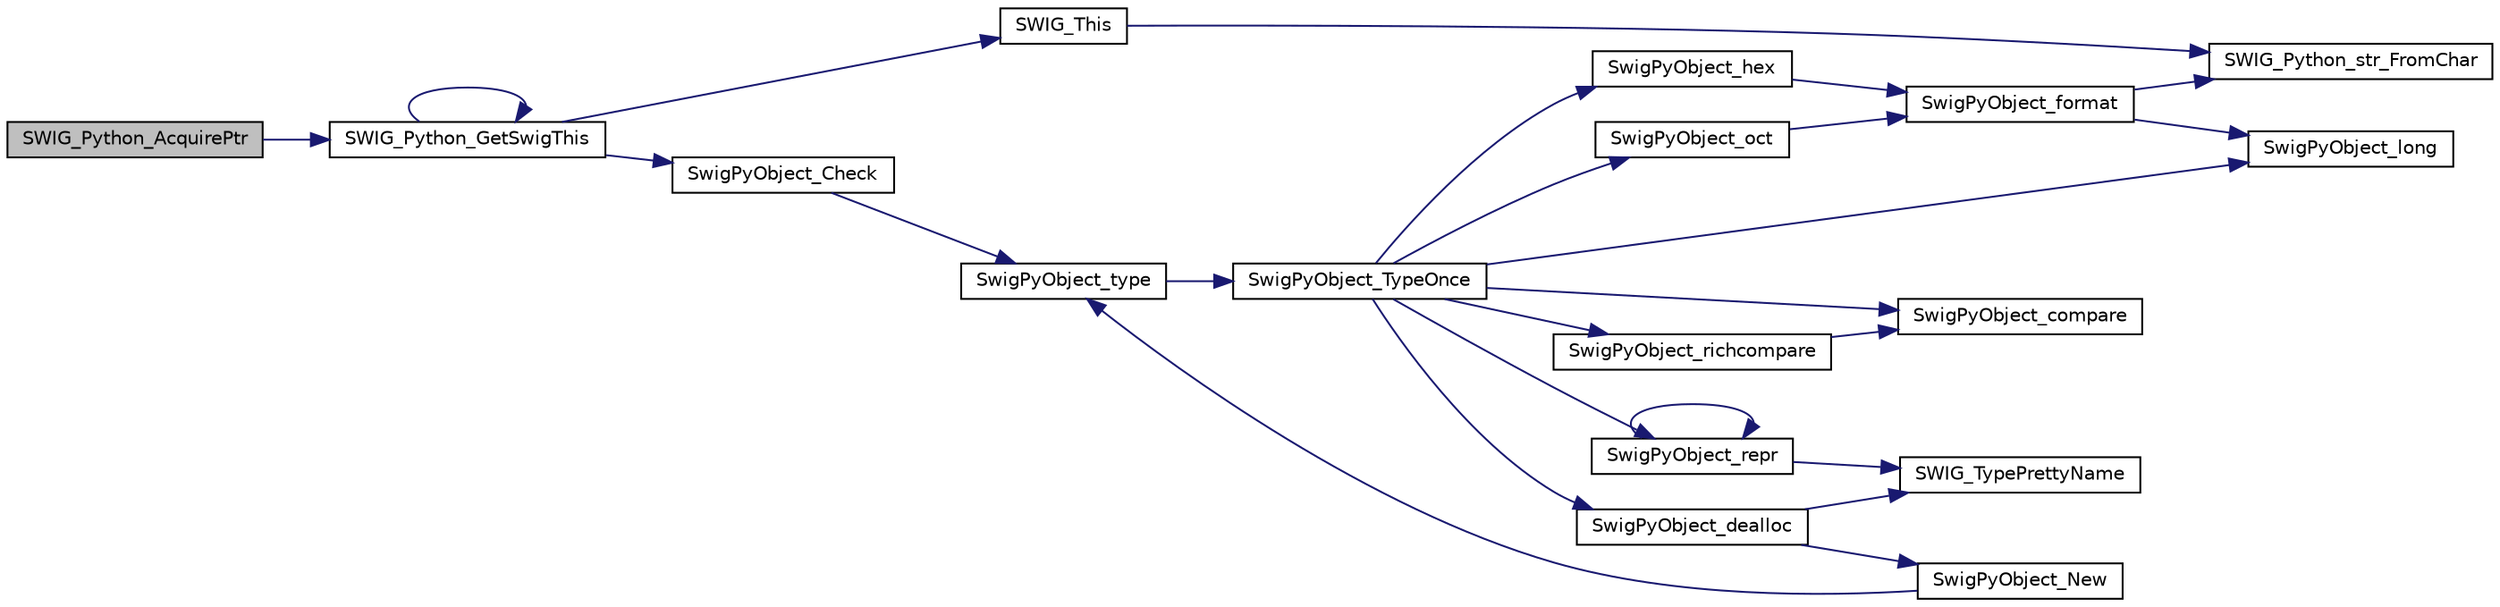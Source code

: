 digraph "SWIG_Python_AcquirePtr"
{
 // LATEX_PDF_SIZE
  edge [fontname="Helvetica",fontsize="10",labelfontname="Helvetica",labelfontsize="10"];
  node [fontname="Helvetica",fontsize="10",shape=record];
  rankdir="LR";
  Node1 [label="SWIG_Python_AcquirePtr",height=0.2,width=0.4,color="black", fillcolor="grey75", style="filled", fontcolor="black",tooltip=" "];
  Node1 -> Node2 [color="midnightblue",fontsize="10",style="solid",fontname="Helvetica"];
  Node2 [label="SWIG_Python_GetSwigThis",height=0.2,width=0.4,color="black", fillcolor="white", style="filled",URL="$de/d48/swig__runtime_8h.html#ad0f863f0634d92d40cbc7dab4bba2f9b",tooltip=" "];
  Node2 -> Node2 [color="midnightblue",fontsize="10",style="solid",fontname="Helvetica"];
  Node2 -> Node3 [color="midnightblue",fontsize="10",style="solid",fontname="Helvetica"];
  Node3 [label="SWIG_This",height=0.2,width=0.4,color="black", fillcolor="white", style="filled",URL="$de/d48/swig__runtime_8h.html#ac3a66f5e4a274b17e1f7f5180250d1c8",tooltip=" "];
  Node3 -> Node4 [color="midnightblue",fontsize="10",style="solid",fontname="Helvetica"];
  Node4 [label="SWIG_Python_str_FromChar",height=0.2,width=0.4,color="black", fillcolor="white", style="filled",URL="$de/d48/swig__runtime_8h.html#ada53ff51e4581c1caf6bf62482216fb4",tooltip=" "];
  Node2 -> Node5 [color="midnightblue",fontsize="10",style="solid",fontname="Helvetica"];
  Node5 [label="SwigPyObject_Check",height=0.2,width=0.4,color="black", fillcolor="white", style="filled",URL="$de/d48/swig__runtime_8h.html#a918ad69f91e617193f190aed101c3cc4",tooltip=" "];
  Node5 -> Node6 [color="midnightblue",fontsize="10",style="solid",fontname="Helvetica"];
  Node6 [label="SwigPyObject_type",height=0.2,width=0.4,color="black", fillcolor="white", style="filled",URL="$de/d48/swig__runtime_8h.html#ae8dc28636254904148bf0ecbaa84559d",tooltip=" "];
  Node6 -> Node7 [color="midnightblue",fontsize="10",style="solid",fontname="Helvetica"];
  Node7 [label="SwigPyObject_TypeOnce",height=0.2,width=0.4,color="black", fillcolor="white", style="filled",URL="$de/d48/swig__runtime_8h.html#aea7d4126c1b77d06d8fcdf22619e9d77",tooltip=" "];
  Node7 -> Node8 [color="midnightblue",fontsize="10",style="solid",fontname="Helvetica"];
  Node8 [label="SwigPyObject_compare",height=0.2,width=0.4,color="black", fillcolor="white", style="filled",URL="$de/d48/swig__runtime_8h.html#a72434475ffb4b712774fb65344cf0292",tooltip=" "];
  Node7 -> Node9 [color="midnightblue",fontsize="10",style="solid",fontname="Helvetica"];
  Node9 [label="SwigPyObject_dealloc",height=0.2,width=0.4,color="black", fillcolor="white", style="filled",URL="$de/d48/swig__runtime_8h.html#a31a09386e839d2080e2f56602c011263",tooltip=" "];
  Node9 -> Node10 [color="midnightblue",fontsize="10",style="solid",fontname="Helvetica"];
  Node10 [label="SWIG_TypePrettyName",height=0.2,width=0.4,color="black", fillcolor="white", style="filled",URL="$de/d48/swig__runtime_8h.html#ac06a9c6823be7d83dd9ea7b9d9a1b5ea",tooltip=" "];
  Node9 -> Node11 [color="midnightblue",fontsize="10",style="solid",fontname="Helvetica"];
  Node11 [label="SwigPyObject_New",height=0.2,width=0.4,color="black", fillcolor="white", style="filled",URL="$de/d48/swig__runtime_8h.html#adaf049b6445afcfd0890cabe0d5539d4",tooltip=" "];
  Node11 -> Node6 [color="midnightblue",fontsize="10",style="solid",fontname="Helvetica"];
  Node7 -> Node12 [color="midnightblue",fontsize="10",style="solid",fontname="Helvetica"];
  Node12 [label="SwigPyObject_hex",height=0.2,width=0.4,color="black", fillcolor="white", style="filled",URL="$de/d48/swig__runtime_8h.html#a2f84a1f8f23c3799674771805cc21231",tooltip=" "];
  Node12 -> Node13 [color="midnightblue",fontsize="10",style="solid",fontname="Helvetica"];
  Node13 [label="SwigPyObject_format",height=0.2,width=0.4,color="black", fillcolor="white", style="filled",URL="$de/d48/swig__runtime_8h.html#aae6ca01869202c83b1a0e94c89e99531",tooltip=" "];
  Node13 -> Node4 [color="midnightblue",fontsize="10",style="solid",fontname="Helvetica"];
  Node13 -> Node14 [color="midnightblue",fontsize="10",style="solid",fontname="Helvetica"];
  Node14 [label="SwigPyObject_long",height=0.2,width=0.4,color="black", fillcolor="white", style="filled",URL="$de/d48/swig__runtime_8h.html#a55e9ff6b9b15052b9d0eff8cab0823c9",tooltip=" "];
  Node7 -> Node14 [color="midnightblue",fontsize="10",style="solid",fontname="Helvetica"];
  Node7 -> Node15 [color="midnightblue",fontsize="10",style="solid",fontname="Helvetica"];
  Node15 [label="SwigPyObject_oct",height=0.2,width=0.4,color="black", fillcolor="white", style="filled",URL="$de/d48/swig__runtime_8h.html#af46a9a17b9d632d0a73132eeb0ce1339",tooltip=" "];
  Node15 -> Node13 [color="midnightblue",fontsize="10",style="solid",fontname="Helvetica"];
  Node7 -> Node16 [color="midnightblue",fontsize="10",style="solid",fontname="Helvetica"];
  Node16 [label="SwigPyObject_repr",height=0.2,width=0.4,color="black", fillcolor="white", style="filled",URL="$de/d48/swig__runtime_8h.html#ac8e963c137ae03e03269ebd3c491778b",tooltip=" "];
  Node16 -> Node10 [color="midnightblue",fontsize="10",style="solid",fontname="Helvetica"];
  Node16 -> Node16 [color="midnightblue",fontsize="10",style="solid",fontname="Helvetica"];
  Node7 -> Node17 [color="midnightblue",fontsize="10",style="solid",fontname="Helvetica"];
  Node17 [label="SwigPyObject_richcompare",height=0.2,width=0.4,color="black", fillcolor="white", style="filled",URL="$de/d48/swig__runtime_8h.html#a35882b857793d03a7fb142385b6b5389",tooltip=" "];
  Node17 -> Node8 [color="midnightblue",fontsize="10",style="solid",fontname="Helvetica"];
}
